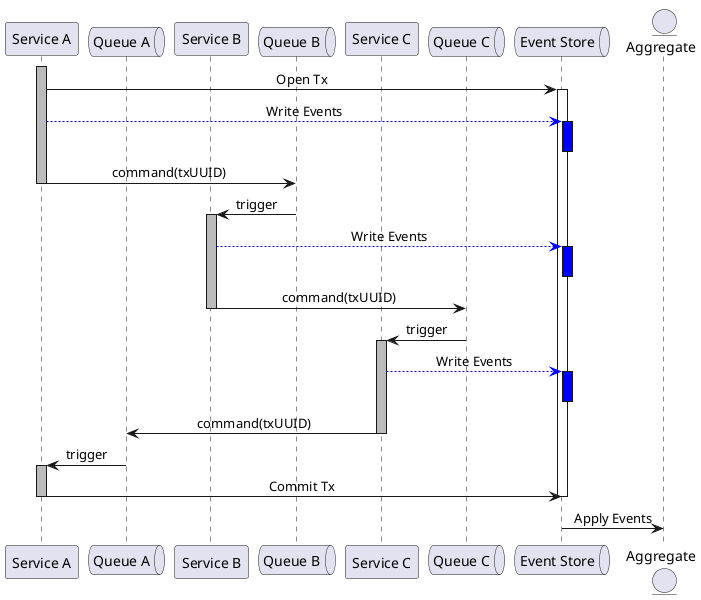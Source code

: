 @startuml "distributed-tx"
skinparam sequenceMessageAlign center

participant "Service A" as A
queue "Queue A" as QueueA
participant "Service B" as B
queue "Queue B" as QueueB
participant "Service C" as C
queue "Queue C" as QueueC
queue "Event Store" as EventStore

Entity "Aggregate" as Aggregate

activate A #BBBBBB
A -> EventStore  : Open Tx
activate EventStore
A -[#0000FF]-> EventStore  : Write Events
activate EventStore #0000FF
deactivate EventStore
A -> QueueB  : command(txUUID)
deactivate A

B <- QueueB  : trigger
activate B #BBBBBB
B -[#0000FF]-> EventStore : Write Events
activate EventStore #0000FF
deactivate EventStore

B -> QueueC  : command(txUUID)
deactivate B
C <- QueueC  : trigger
activate C #BBBBBB
C -[#0000FF]-> EventStore : Write Events

activate EventStore #0000FF
deactivate EventStore
C -> QueueA  : command(txUUID)
deactivate C
A <- QueueA  : trigger
activate A #BBBBBB
A -> EventStore : Commit Tx

deactivate EventStore
deactivate A

EventStore -> Aggregate : Apply Events


@enduml